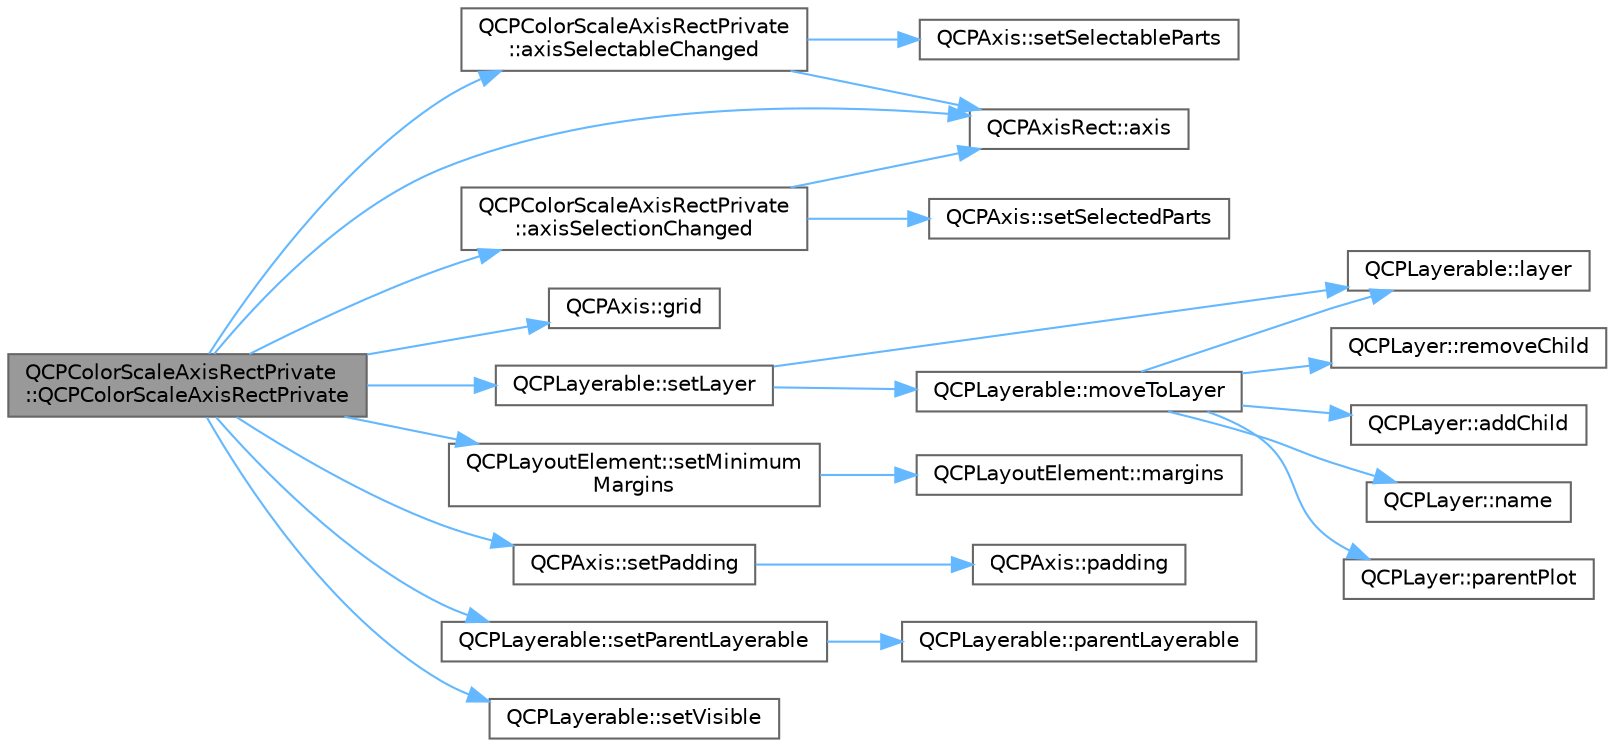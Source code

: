 digraph "QCPColorScaleAxisRectPrivate::QCPColorScaleAxisRectPrivate"
{
 // LATEX_PDF_SIZE
  bgcolor="transparent";
  edge [fontname=Helvetica,fontsize=10,labelfontname=Helvetica,labelfontsize=10];
  node [fontname=Helvetica,fontsize=10,shape=box,height=0.2,width=0.4];
  rankdir="LR";
  Node1 [label="QCPColorScaleAxisRectPrivate\l::QCPColorScaleAxisRectPrivate",height=0.2,width=0.4,color="gray40", fillcolor="grey60", style="filled", fontcolor="black",tooltip=" "];
  Node1 -> Node2 [color="steelblue1",style="solid"];
  Node2 [label="QCPAxisRect::axis",height=0.2,width=0.4,color="grey40", fillcolor="white", style="filled",URL="$class_q_c_p_axis_rect.html#a583ae4f6d78b601b732183f6cabecbe1",tooltip=" "];
  Node1 -> Node3 [color="steelblue1",style="solid"];
  Node3 [label="QCPColorScaleAxisRectPrivate\l::axisSelectableChanged",height=0.2,width=0.4,color="grey40", fillcolor="white", style="filled",URL="$class_q_c_p_color_scale_axis_rect_private.html#a66d2baed86966bb03a6d7c32dc7d59f7",tooltip=" "];
  Node3 -> Node2 [color="steelblue1",style="solid"];
  Node3 -> Node4 [color="steelblue1",style="solid"];
  Node4 [label="QCPAxis::setSelectableParts",height=0.2,width=0.4,color="grey40", fillcolor="white", style="filled",URL="$class_q_c_p_axis.html#a513f9b9e326c505d9bec54880031b085",tooltip=" "];
  Node1 -> Node5 [color="steelblue1",style="solid"];
  Node5 [label="QCPColorScaleAxisRectPrivate\l::axisSelectionChanged",height=0.2,width=0.4,color="grey40", fillcolor="white", style="filled",URL="$class_q_c_p_color_scale_axis_rect_private.html#a6112ad4291ac1695d37659cb049d598d",tooltip=" "];
  Node5 -> Node2 [color="steelblue1",style="solid"];
  Node5 -> Node6 [color="steelblue1",style="solid"];
  Node6 [label="QCPAxis::setSelectedParts",height=0.2,width=0.4,color="grey40", fillcolor="white", style="filled",URL="$class_q_c_p_axis.html#ab9d7a69277dcbed9119b3c1f25ca19c3",tooltip=" "];
  Node1 -> Node7 [color="steelblue1",style="solid"];
  Node7 [label="QCPAxis::grid",height=0.2,width=0.4,color="grey40", fillcolor="white", style="filled",URL="$class_q_c_p_axis.html#a63f1dd2df663680d2a8d06c19592dd63",tooltip=" "];
  Node1 -> Node8 [color="steelblue1",style="solid"];
  Node8 [label="QCPLayerable::setLayer",height=0.2,width=0.4,color="grey40", fillcolor="white", style="filled",URL="$class_q_c_p_layerable.html#ab0d0da6d2de45a118886d2c8e16d5a54",tooltip=" "];
  Node8 -> Node9 [color="steelblue1",style="solid"];
  Node9 [label="QCPLayerable::layer",height=0.2,width=0.4,color="grey40", fillcolor="white", style="filled",URL="$class_q_c_p_layerable.html#a9d4e121a7f1d2314f906fe698209cac9",tooltip=" "];
  Node8 -> Node10 [color="steelblue1",style="solid"];
  Node10 [label="QCPLayerable::moveToLayer",height=0.2,width=0.4,color="grey40", fillcolor="white", style="filled",URL="$class_q_c_p_layerable.html#af94484cfb7cbbddb7de522e9be71d9a4",tooltip=" "];
  Node10 -> Node11 [color="steelblue1",style="solid"];
  Node11 [label="QCPLayer::addChild",height=0.2,width=0.4,color="grey40", fillcolor="white", style="filled",URL="$class_q_c_p_layer.html#a57ce5e49364aa9122276d5df3b4a0ddc",tooltip=" "];
  Node10 -> Node9 [color="steelblue1",style="solid"];
  Node10 -> Node12 [color="steelblue1",style="solid"];
  Node12 [label="QCPLayer::name",height=0.2,width=0.4,color="grey40", fillcolor="white", style="filled",URL="$class_q_c_p_layer.html#a37806f662b50b588fb1029a14fc5ef50",tooltip=" "];
  Node10 -> Node13 [color="steelblue1",style="solid"];
  Node13 [label="QCPLayer::parentPlot",height=0.2,width=0.4,color="grey40", fillcolor="white", style="filled",URL="$class_q_c_p_layer.html#a923cb87bb467eeb17d649ba2b2fe4f5f",tooltip=" "];
  Node10 -> Node14 [color="steelblue1",style="solid"];
  Node14 [label="QCPLayer::removeChild",height=0.2,width=0.4,color="grey40", fillcolor="white", style="filled",URL="$class_q_c_p_layer.html#ac2f64ac7761650582d968d86670ef362",tooltip=" "];
  Node1 -> Node15 [color="steelblue1",style="solid"];
  Node15 [label="QCPLayoutElement::setMinimum\lMargins",height=0.2,width=0.4,color="grey40", fillcolor="white", style="filled",URL="$class_q_c_p_layout_element.html#a0a8a17abc16b7923159fcc7608f94673",tooltip=" "];
  Node15 -> Node16 [color="steelblue1",style="solid"];
  Node16 [label="QCPLayoutElement::margins",height=0.2,width=0.4,color="grey40", fillcolor="white", style="filled",URL="$class_q_c_p_layout_element.html#af4ac9450aa2d60863bf3a8ea0c940c9d",tooltip=" "];
  Node1 -> Node17 [color="steelblue1",style="solid"];
  Node17 [label="QCPAxis::setPadding",height=0.2,width=0.4,color="grey40", fillcolor="white", style="filled",URL="$class_q_c_p_axis.html#a5691441cb3de9e9844855d339c0db279",tooltip=" "];
  Node17 -> Node18 [color="steelblue1",style="solid"];
  Node18 [label="QCPAxis::padding",height=0.2,width=0.4,color="grey40", fillcolor="white", style="filled",URL="$class_q_c_p_axis.html#a07df379d5c017b8f3a4702532eb037b2",tooltip=" "];
  Node1 -> Node19 [color="steelblue1",style="solid"];
  Node19 [label="QCPLayerable::setParentLayerable",height=0.2,width=0.4,color="grey40", fillcolor="white", style="filled",URL="$class_q_c_p_layerable.html#aa23c893671f1f6744ac235cf2204cf3a",tooltip=" "];
  Node19 -> Node20 [color="steelblue1",style="solid"];
  Node20 [label="QCPLayerable::parentLayerable",height=0.2,width=0.4,color="grey40", fillcolor="white", style="filled",URL="$class_q_c_p_layerable.html#aa78b7e644d2c519e1a9a6f2ac5fcd858",tooltip=" "];
  Node1 -> Node21 [color="steelblue1",style="solid"];
  Node21 [label="QCPLayerable::setVisible",height=0.2,width=0.4,color="grey40", fillcolor="white", style="filled",URL="$class_q_c_p_layerable.html#a3bed99ddc396b48ce3ebfdc0418744f8",tooltip=" "];
}
